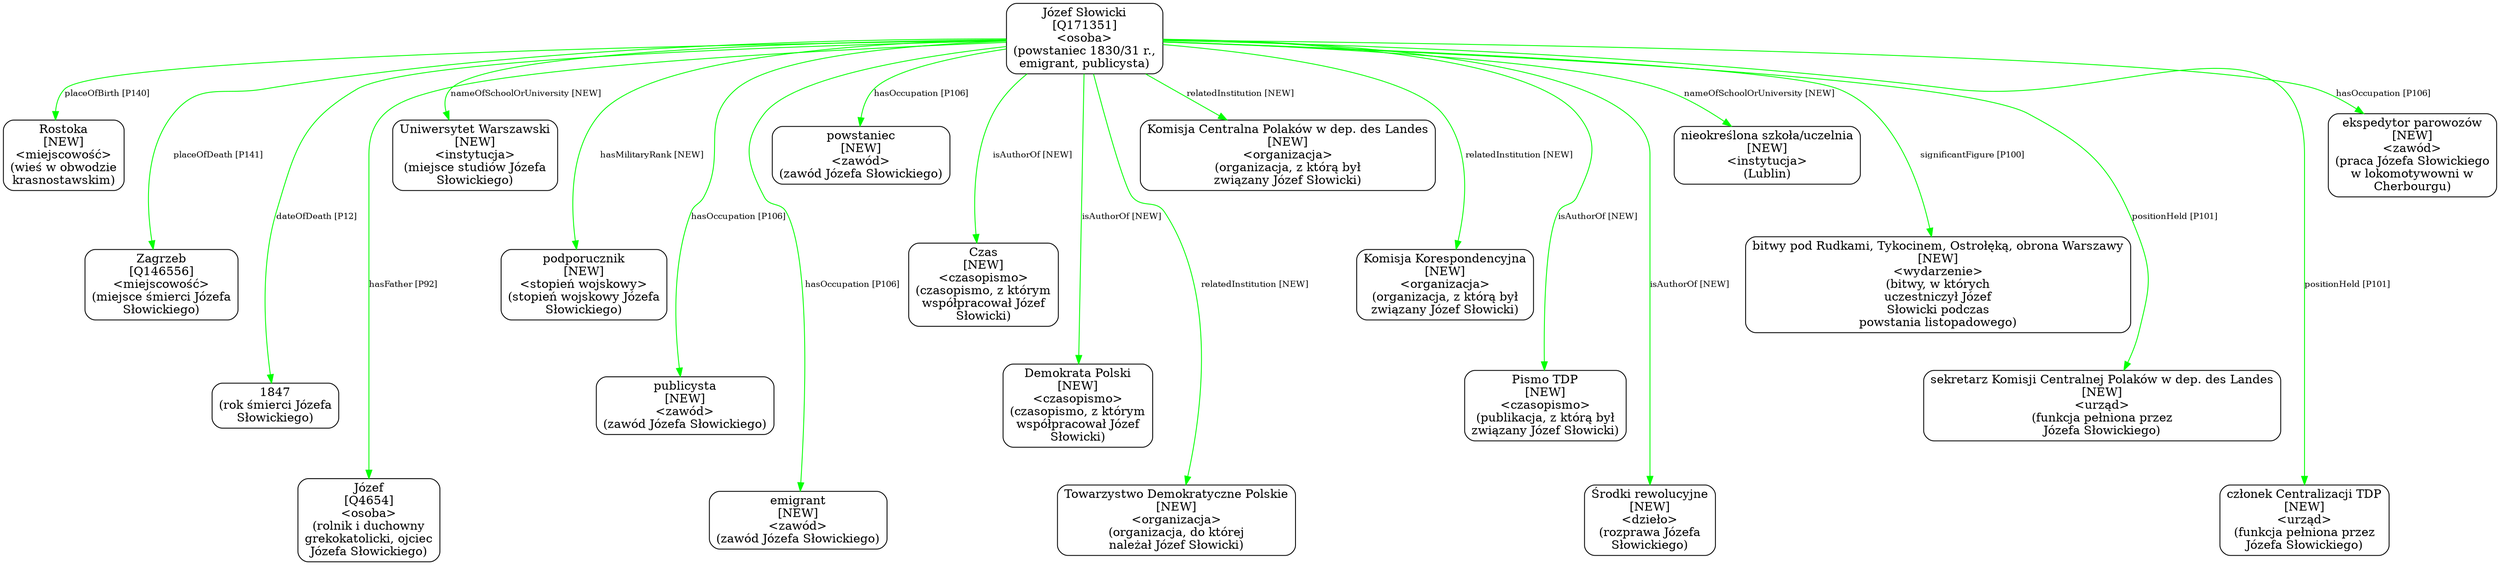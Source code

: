 digraph {
	node [shape=box,
		style=rounded
	];
	edge [fontsize=10];
	"Józef Słowicki
[Q171351]
<osoba>
(powstaniec 1830/31 r.,
emigrant, publicysta)"	[color=black,
		label="Józef Słowicki
[Q171351]
<osoba>
(powstaniec 1830/31 r.,
emigrant, publicysta)"];
	"Józef Słowicki
[Q171351]
<osoba>
(powstaniec 1830/31 r.,
emigrant, publicysta)" -> "Rostoka
[NEW]
<miejscowość>
(wieś w obwodzie
krasnostawskim)"	[color=green,
		label="placeOfBirth [P140]",
		minlen=1];
	"Józef Słowicki
[Q171351]
<osoba>
(powstaniec 1830/31 r.,
emigrant, publicysta)" -> "Zagrzeb
[Q146556]
<miejscowość>
(miejsce śmierci Józefa
Słowickiego)"	[color=green,
		label="placeOfDeath [P141]",
		minlen=2];
	"Józef Słowicki
[Q171351]
<osoba>
(powstaniec 1830/31 r.,
emigrant, publicysta)" -> "1847
(rok śmierci Józefa
Słowickiego)"	[color=green,
		label="dateOfDeath [P12]",
		minlen=3];
	"Józef Słowicki
[Q171351]
<osoba>
(powstaniec 1830/31 r.,
emigrant, publicysta)" -> "Józef
[Q4654]
<osoba>
(rolnik i duchowny
grekokatolicki, ojciec
Józefa Słowickiego)"	[color=green,
		label="hasFather [P92]",
		minlen=4];
	"Józef Słowicki
[Q171351]
<osoba>
(powstaniec 1830/31 r.,
emigrant, publicysta)" -> "Uniwersytet Warszawski
[NEW]
<instytucja>
(miejsce studiów Józefa
Słowickiego)"	[color=green,
		label="nameOfSchoolOrUniversity [NEW]",
		minlen=1];
	"Józef Słowicki
[Q171351]
<osoba>
(powstaniec 1830/31 r.,
emigrant, publicysta)" -> "podporucznik
[NEW]
<stopień wojskowy>
(stopień wojskowy Józefa
Słowickiego)"	[color=green,
		label="hasMilitaryRank [NEW]",
		minlen=2];
	"Józef Słowicki
[Q171351]
<osoba>
(powstaniec 1830/31 r.,
emigrant, publicysta)" -> "publicysta
[NEW]
<zawód>
(zawód Józefa Słowickiego)"	[color=green,
		label="hasOccupation [P106]",
		minlen=3];
	"Józef Słowicki
[Q171351]
<osoba>
(powstaniec 1830/31 r.,
emigrant, publicysta)" -> "emigrant
[NEW]
<zawód>
(zawód Józefa Słowickiego)"	[color=green,
		label="hasOccupation [P106]",
		minlen=4];
	"Józef Słowicki
[Q171351]
<osoba>
(powstaniec 1830/31 r.,
emigrant, publicysta)" -> "powstaniec
[NEW]
<zawód>
(zawód Józefa Słowickiego)"	[color=green,
		label="hasOccupation [P106]",
		minlen=1];
	"Józef Słowicki
[Q171351]
<osoba>
(powstaniec 1830/31 r.,
emigrant, publicysta)" -> "Czas
[NEW]
<czasopismo>
(czasopismo, z którym
współpracował Józef
Słowicki)"	[color=green,
		label="isAuthorOf [NEW]",
		minlen=2];
	"Józef Słowicki
[Q171351]
<osoba>
(powstaniec 1830/31 r.,
emigrant, publicysta)" -> "Demokrata Polski
[NEW]
<czasopismo>
(czasopismo, z którym
współpracował Józef
Słowicki)"	[color=green,
		label="isAuthorOf [NEW]",
		minlen=3];
	"Józef Słowicki
[Q171351]
<osoba>
(powstaniec 1830/31 r.,
emigrant, publicysta)" -> "Towarzystwo Demokratyczne Polskie
[NEW]
<organizacja>
(organizacja, do której
należał Józef Słowicki)"	[color=green,
		label="relatedInstitution [NEW]",
		minlen=4];
	"Józef Słowicki
[Q171351]
<osoba>
(powstaniec 1830/31 r.,
emigrant, publicysta)" -> "Komisja Centralna Polaków w dep. des Landes
[NEW]
<organizacja>
(organizacja, z którą był
związany Józef Słowicki)"	[color=green,
		label="relatedInstitution [NEW]",
		minlen=1];
	"Józef Słowicki
[Q171351]
<osoba>
(powstaniec 1830/31 r.,
emigrant, publicysta)" -> "Komisja Korespondencyjna
[NEW]
<organizacja>
(organizacja, z którą był
związany Józef Słowicki)"	[color=green,
		label="relatedInstitution [NEW]",
		minlen=2];
	"Józef Słowicki
[Q171351]
<osoba>
(powstaniec 1830/31 r.,
emigrant, publicysta)" -> "Pismo TDP
[NEW]
<czasopismo>
(publikacja, z którą był
związany Józef Słowicki)"	[color=green,
		label="isAuthorOf [NEW]",
		minlen=3];
	"Józef Słowicki
[Q171351]
<osoba>
(powstaniec 1830/31 r.,
emigrant, publicysta)" -> "Środki rewolucyjne
[NEW]
<dzieło>
(rozprawa Józefa
Słowickiego)"	[color=green,
		label="isAuthorOf [NEW]",
		minlen=4];
	"Józef Słowicki
[Q171351]
<osoba>
(powstaniec 1830/31 r.,
emigrant, publicysta)" -> "nieokreślona szkoła/uczelnia
[NEW]
<instytucja>
(Lublin)"	[color=green,
		label="nameOfSchoolOrUniversity [NEW]",
		minlen=1];
	"Józef Słowicki
[Q171351]
<osoba>
(powstaniec 1830/31 r.,
emigrant, publicysta)" -> "bitwy pod Rudkami, Tykocinem, Ostrołęką, obrona Warszawy
[NEW]
<wydarzenie>
(bitwy, w których
uczestniczył Józef
Słowicki \
podczas
powstania listopadowego)"	[color=green,
		label="significantFigure [P100]",
		minlen=2];
	"Józef Słowicki
[Q171351]
<osoba>
(powstaniec 1830/31 r.,
emigrant, publicysta)" -> "sekretarz Komisji Centralnej Polaków w dep. des Landes
[NEW]
<urząd>
(funkcja pełniona przez
Józefa Słowickiego)"	[color=green,
		label="positionHeld [P101]",
		minlen=3];
	"Józef Słowicki
[Q171351]
<osoba>
(powstaniec 1830/31 r.,
emigrant, publicysta)" -> "członek Centralizacji TDP
[NEW]
<urząd>
(funkcja pełniona przez
Józefa Słowickiego)"	[color=green,
		label="positionHeld [P101]",
		minlen=4];
	"Józef Słowicki
[Q171351]
<osoba>
(powstaniec 1830/31 r.,
emigrant, publicysta)" -> "ekspedytor parowozów
[NEW]
<zawód>
(praca Józefa Słowickiego
w lokomotywowni w
Cherbourgu)"	[color=green,
		label="hasOccupation [P106]",
		minlen=1];
}

